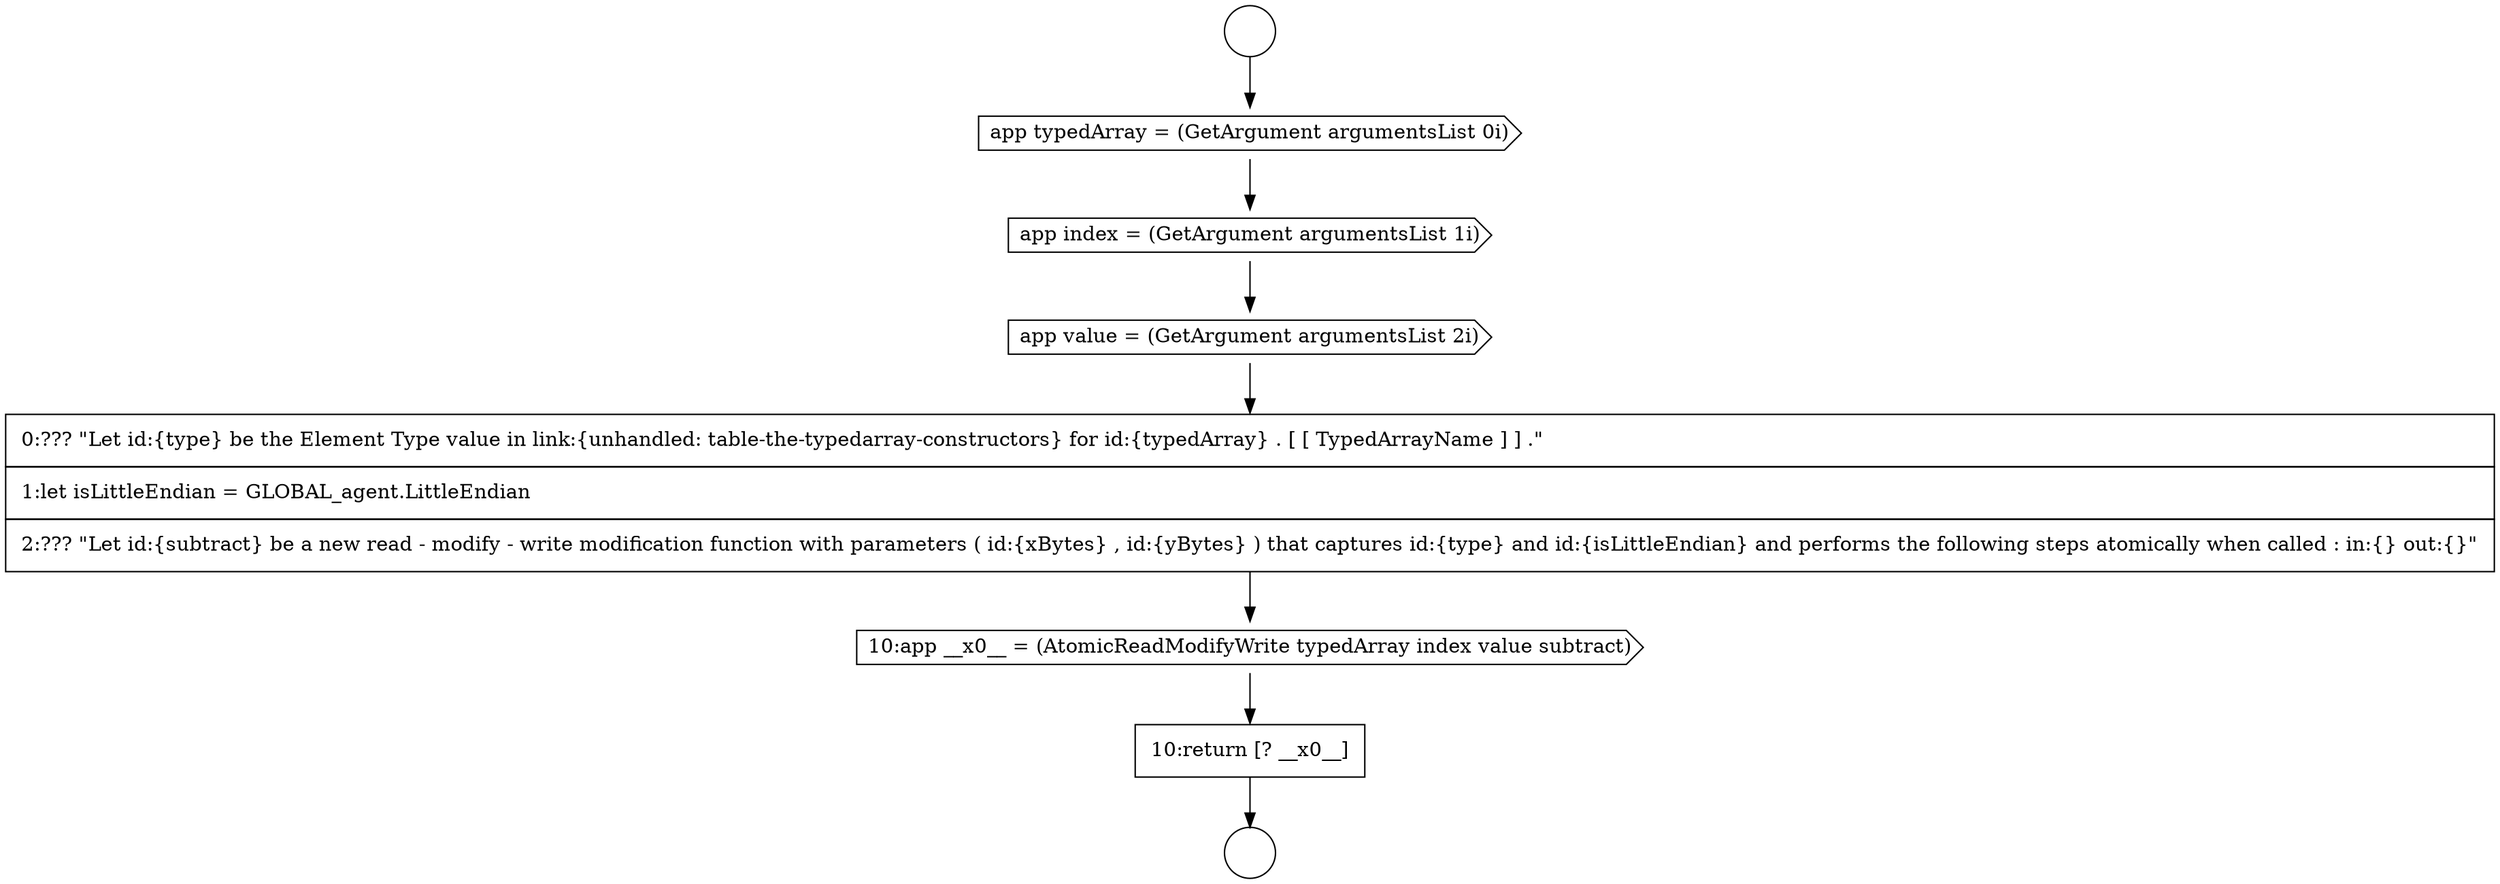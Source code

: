 digraph {
  node18094 [shape=cds, label=<<font color="black">app index = (GetArgument argumentsList 1i)</font>> color="black" fillcolor="white" style=filled]
  node18097 [shape=cds, label=<<font color="black">10:app __x0__ = (AtomicReadModifyWrite typedArray index value subtract)</font>> color="black" fillcolor="white" style=filled]
  node18091 [shape=circle label=" " color="black" fillcolor="white" style=filled]
  node18095 [shape=cds, label=<<font color="black">app value = (GetArgument argumentsList 2i)</font>> color="black" fillcolor="white" style=filled]
  node18096 [shape=none, margin=0, label=<<font color="black">
    <table border="0" cellborder="1" cellspacing="0" cellpadding="10">
      <tr><td align="left">0:??? &quot;Let id:{type} be the Element Type value in link:{unhandled: table-the-typedarray-constructors} for id:{typedArray} . [ [ TypedArrayName ] ] .&quot;</td></tr>
      <tr><td align="left">1:let isLittleEndian = GLOBAL_agent.LittleEndian</td></tr>
      <tr><td align="left">2:??? &quot;Let id:{subtract} be a new read - modify - write modification function with parameters ( id:{xBytes} , id:{yBytes} ) that captures id:{type} and id:{isLittleEndian} and performs the following steps atomically when called : in:{} out:{}&quot;</td></tr>
    </table>
  </font>> color="black" fillcolor="white" style=filled]
  node18092 [shape=circle label=" " color="black" fillcolor="white" style=filled]
  node18093 [shape=cds, label=<<font color="black">app typedArray = (GetArgument argumentsList 0i)</font>> color="black" fillcolor="white" style=filled]
  node18098 [shape=none, margin=0, label=<<font color="black">
    <table border="0" cellborder="1" cellspacing="0" cellpadding="10">
      <tr><td align="left">10:return [? __x0__]</td></tr>
    </table>
  </font>> color="black" fillcolor="white" style=filled]
  node18098 -> node18092 [ color="black"]
  node18096 -> node18097 [ color="black"]
  node18091 -> node18093 [ color="black"]
  node18097 -> node18098 [ color="black"]
  node18094 -> node18095 [ color="black"]
  node18093 -> node18094 [ color="black"]
  node18095 -> node18096 [ color="black"]
}
